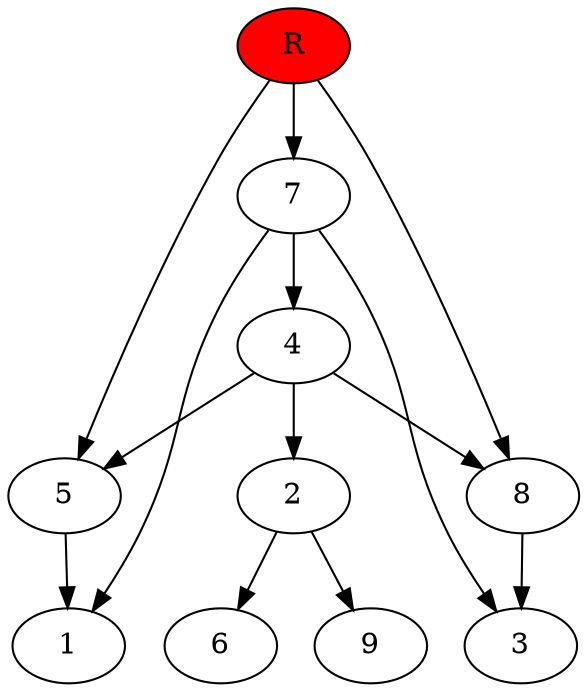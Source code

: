 digraph prb8127 {
	1
	2
	3
	4
	5
	6
	7
	8
	R [fillcolor="#ff0000" style=filled]
	2 -> 6
	2 -> 9
	4 -> 2
	4 -> 5
	4 -> 8
	5 -> 1
	7 -> 1
	7 -> 3
	7 -> 4
	8 -> 3
	R -> 5
	R -> 7
	R -> 8
}
